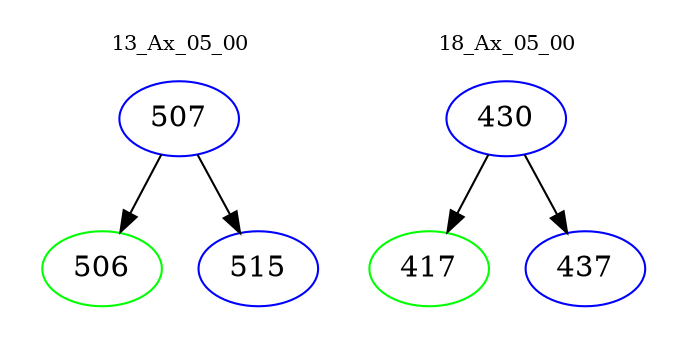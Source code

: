 digraph{
subgraph cluster_0 {
color = white
label = "13_Ax_05_00";
fontsize=10;
T0_507 [label="507", color="blue"]
T0_507 -> T0_506 [color="black"]
T0_506 [label="506", color="green"]
T0_507 -> T0_515 [color="black"]
T0_515 [label="515", color="blue"]
}
subgraph cluster_1 {
color = white
label = "18_Ax_05_00";
fontsize=10;
T1_430 [label="430", color="blue"]
T1_430 -> T1_417 [color="black"]
T1_417 [label="417", color="green"]
T1_430 -> T1_437 [color="black"]
T1_437 [label="437", color="blue"]
}
}
